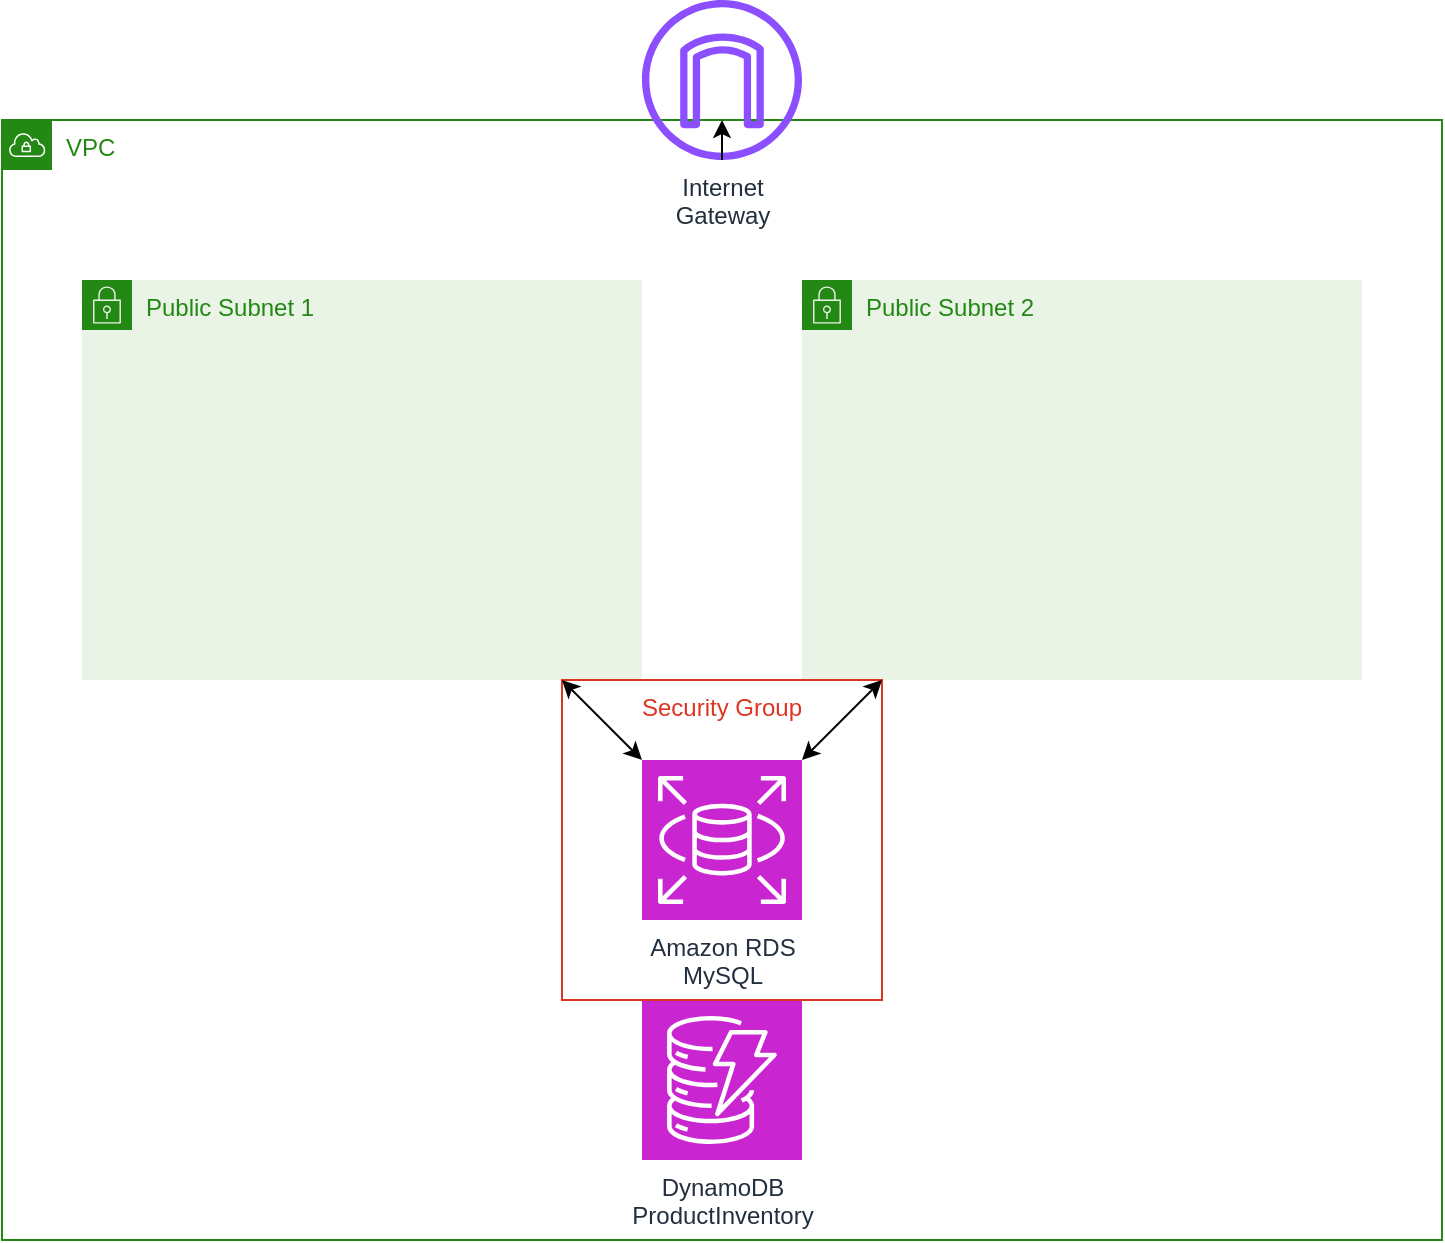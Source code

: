 <?xml version="1.0" encoding="UTF-8"?>
<mxfile version="22.1.18">
  <diagram id="day4-architecture" name="Day 4 - Database Architecture">
    <mxGraphModel dx="1422" dy="798" grid="1" gridSize="10" guides="1" tooltips="1" connect="1" arrows="1" fold="1" page="1" pageScale="1" pageWidth="1169" pageHeight="827" math="0" shadow="0">
      <root>
        <mxCell id="0"/>
        <mxCell id="1" parent="0"/>
        
        <!-- VPC -->
        <mxCell id="vpc" value="VPC" style="points=[[0,0],[0.25,0],[0.5,0],[0.75,0],[1,0],[1,0.25],[1,0.5],[1,0.75],[1,1],[0.75,1],[0.5,1],[0.25,1],[0,1],[0,0.75],[0,0.5],[0,0.25]];outlineConnect=0;gradientColor=none;html=1;whiteSpace=wrap;fontSize=12;fontStyle=0;container=1;pointerEvents=0;collapsible=0;recursiveResize=0;shape=mxgraph.aws4.group;grIcon=mxgraph.aws4.group_vpc;strokeColor=#248814;fillColor=none;verticalAlign=top;align=left;spacingLeft=30;fontColor=#248814;dashed=0;" vertex="1" parent="1">
          <mxGeometry x="160" y="80" width="720" height="560" as="geometry"/>
        </mxCell>

        <!-- Public Subnet 1 -->
        <mxCell id="pubsub1" value="Public Subnet 1" style="points=[[0,0],[0.25,0],[0.5,0],[0.75,0],[1,0],[1,0.25],[1,0.5],[1,0.75],[1,1],[0.75,1],[0.5,1],[0.25,1],[0,1],[0,0.75],[0,0.5],[0,0.25]];outlineConnect=0;gradientColor=none;html=1;whiteSpace=wrap;fontSize=12;fontStyle=0;container=1;pointerEvents=0;collapsible=0;recursiveResize=0;shape=mxgraph.aws4.group;grIcon=mxgraph.aws4.group_security_group;grStroke=0;strokeColor=#248814;fillColor=#E9F3E6;verticalAlign=top;align=left;spacingLeft=30;fontColor=#248814;dashed=0;" vertex="1" parent="vpc">
          <mxGeometry x="40" y="80" width="280" height="200" as="geometry"/>
        </mxCell>

        <!-- Public Subnet 2 -->
        <mxCell id="pubsub2" value="Public Subnet 2" style="points=[[0,0],[0.25,0],[0.5,0],[0.75,0],[1,0],[1,0.25],[1,0.5],[1,0.75],[1,1],[0.75,1],[0.5,1],[0.25,1],[0,1],[0,0.75],[0,0.5],[0,0.25]];outlineConnect=0;gradientColor=none;html=1;whiteSpace=wrap;fontSize=12;fontStyle=0;container=1;pointerEvents=0;collapsible=0;recursiveResize=0;shape=mxgraph.aws4.group;grIcon=mxgraph.aws4.group_security_group;grStroke=0;strokeColor=#248814;fillColor=#E9F3E6;verticalAlign=top;align=left;spacingLeft=30;fontColor=#248814;dashed=0;" vertex="1" parent="vpc">
          <mxGeometry x="400" y="80" width="280" height="200" as="geometry"/>
        </mxCell>

        <!-- RDS Instance -->
        <mxCell id="rds" value="Amazon RDS&#xa;MySQL" style="sketch=0;points=[[0,0,0],[0.25,0,0],[0.5,0,0],[0.75,0,0],[1,0,0],[0,1,0],[0.25,1,0],[0.5,1,0],[0.75,1,0],[1,1,0],[0,0.25,0],[0,0.5,0],[0,0.75,0],[1,0.25,0],[1,0.5,0],[1,0.75,0]];outlineConnect=0;fontColor=#232F3E;fillColor=#C925D1;strokeColor=#ffffff;dashed=0;verticalLabelPosition=bottom;verticalAlign=top;align=center;html=1;fontSize=12;fontStyle=0;aspect=fixed;shape=mxgraph.aws4.resourceIcon;resIcon=mxgraph.aws4.rds;" vertex="1" parent="vpc">
          <mxGeometry x="320" y="320" width="80" height="80" as="geometry"/>
        </mxCell>

        <!-- DynamoDB -->
        <mxCell id="dynamodb" value="DynamoDB&#xa;ProductInventory" style="sketch=0;points=[[0,0,0],[0.25,0,0],[0.5,0,0],[0.75,0,0],[1,0,0],[0,1,0],[0.25,1,0],[0.5,1,0],[0.75,1,0],[1,1,0],[0,0.25,0],[0,0.5,0],[0,0.75,0],[1,0.25,0],[1,0.5,0],[1,0.75,0]];outlineConnect=0;fontColor=#232F3E;fillColor=#C925D1;strokeColor=#ffffff;dashed=0;verticalLabelPosition=bottom;verticalAlign=top;align=center;html=1;fontSize=12;fontStyle=0;aspect=fixed;shape=mxgraph.aws4.resourceIcon;resIcon=mxgraph.aws4.dynamodb;" vertex="1" parent="vpc">
          <mxGeometry x="320" y="440" width="80" height="80" as="geometry"/>
        </mxCell>

        <!-- Security Group -->
        <mxCell id="sg" value="Security Group" style="fillColor=none;strokeColor=#DD3522;verticalAlign=top;fontStyle=0;fontColor=#DD3522;whiteSpace=wrap;html=1;" vertex="1" parent="vpc">
          <mxGeometry x="280" y="280" width="160" height="160" as="geometry"/>
        </mxCell>

        <!-- Internet Gateway -->
        <mxCell id="igw" value="Internet&#xa;Gateway" style="sketch=0;outlineConnect=0;fontColor=#232F3E;gradientColor=none;fillColor=#8C4FFF;strokeColor=none;dashed=0;verticalLabelPosition=bottom;verticalAlign=top;align=center;html=1;fontSize=12;fontStyle=0;aspect=fixed;pointerEvents=1;shape=mxgraph.aws4.internet_gateway;" vertex="1" parent="1">
          <mxGeometry x="480" y="20" width="80" height="80" as="geometry"/>
        </mxCell>

        <!-- Connections -->
        <mxCell id="conn1" value="" style="endArrow=classic;html=1;rounded=0;" edge="1" parent="1" source="igw" target="vpc">
          <mxGeometry width="50" height="50" relative="1" as="geometry"/>
        </mxCell>

        <mxCell id="conn2" value="" style="endArrow=classic;startArrow=classic;html=1;rounded=0;" edge="1" parent="1" source="pubsub1" target="rds">
          <mxGeometry width="50" height="50" relative="1" as="geometry"/>
        </mxCell>

        <mxCell id="conn3" value="" style="endArrow=classic;startArrow=classic;html=1;rounded=0;" edge="1" parent="1" source="pubsub2" target="rds">
          <mxGeometry width="50" height="50" relative="1" as="geometry"/>
        </mxCell>

      </root>
    </mxGraphModel>
  </diagram>
</mxfile>